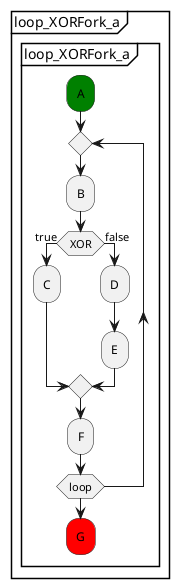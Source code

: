 @startuml
partition "loop_XORFork_a" {
    group "loop_XORFork_a"
        #green:A;
        repeat
            :B;
            if (XOR) then (true)
                :C;
            else (false)
                :D;
                :E;
            endif
            :F;
        repeat while (loop)
        #red:G;
    end group
}
@enduml